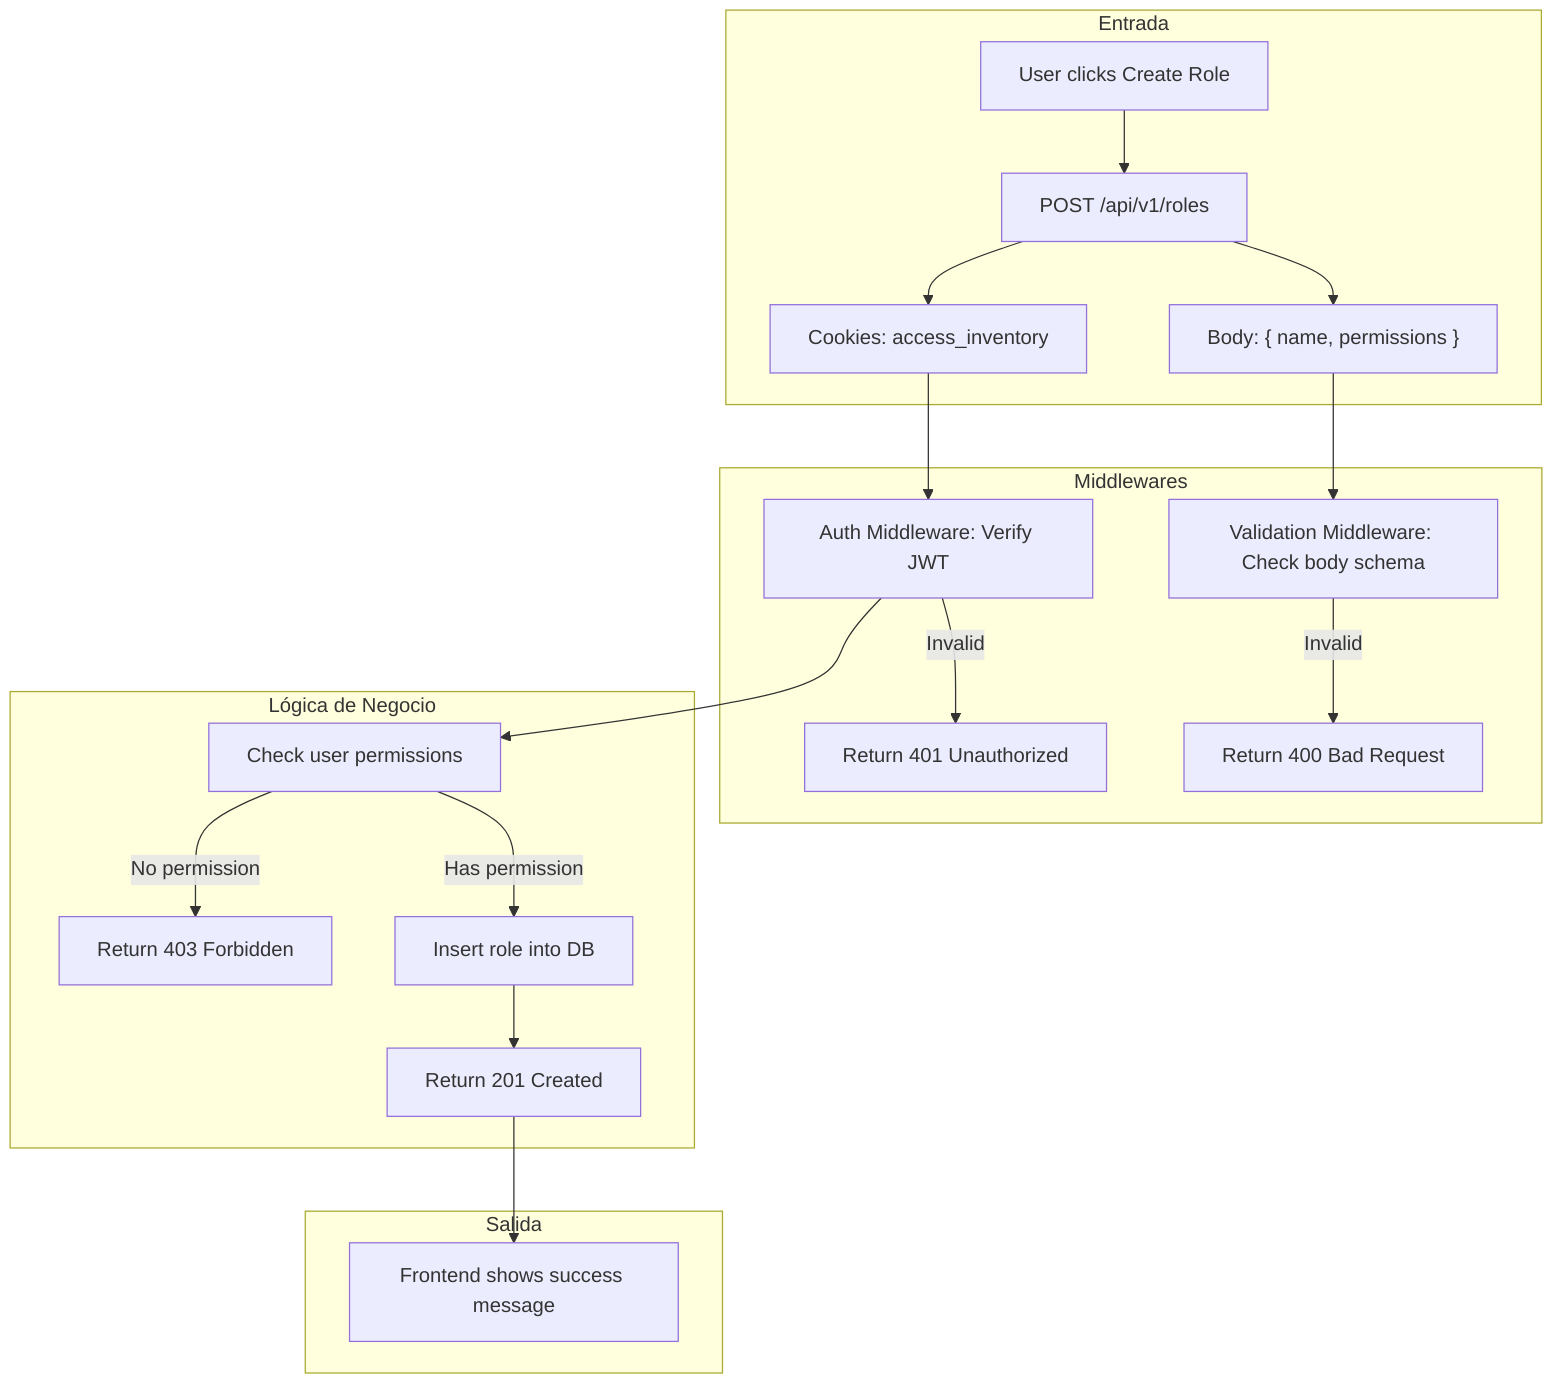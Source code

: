 flowchart TD
  subgraph Entrada
    A[User clicks Create Role] --> B[POST /api/v1/roles]
    B --> C[Cookies: access_inventory]
    B --> D["Body: { name, permissions }"]
  end

  subgraph Middlewares
    C --> E[Auth Middleware: Verify JWT]
    E -->|Invalid| F[Return 401 Unauthorized]
    D --> G[Validation Middleware: Check body schema]
    G -->|Invalid| H[Return 400 Bad Request]
  end

  subgraph Lógica de Negocio
    E --> I[Check user permissions]
    I -->|No permission| J[Return 403 Forbidden]
    I -->|Has permission| K[Insert role into DB]
    K --> L[Return 201 Created]
  end

  subgraph Salida
    L --> M[Frontend shows success message]
  end